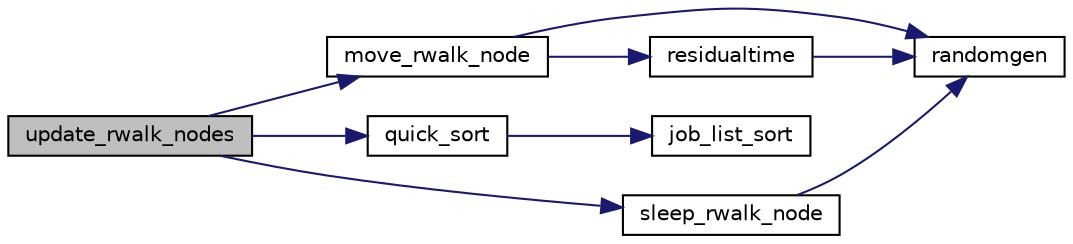 digraph "update_rwalk_nodes"
{
 // LATEX_PDF_SIZE
  edge [fontname="Helvetica",fontsize="10",labelfontname="Helvetica",labelfontsize="10"];
  node [fontname="Helvetica",fontsize="10",shape=record];
  rankdir="LR";
  Node1 [label="update_rwalk_nodes",height=0.2,width=0.4,color="black", fillcolor="grey75", style="filled", fontcolor="black",tooltip="Update the positions of the nodes. After comparing the current time to the first job_time,..."];
  Node1 -> Node2 [color="midnightblue",fontsize="10",style="solid",fontname="Helvetica"];
  Node2 [label="move_rwalk_node",height=0.2,width=0.4,color="black", fillcolor="white", style="filled",URL="$rwalk_8c.html#a0fbd9dffcf6195e00816fc20ffc778af",tooltip=" "];
  Node2 -> Node3 [color="midnightblue",fontsize="10",style="solid",fontname="Helvetica"];
  Node3 [label="randomgen",height=0.2,width=0.4,color="black", fillcolor="white", style="filled",URL="$UTIL_2OMG_2common_8c.html#a6d8e13ea7c41864e3ebaa15dd141c745",tooltip=" "];
  Node2 -> Node4 [color="midnightblue",fontsize="10",style="solid",fontname="Helvetica"];
  Node4 [label="residualtime",height=0.2,width=0.4,color="black", fillcolor="white", style="filled",URL="$rwalk_8c.html#aadfb97b2734222aed1e679dfc924f73e",tooltip=" "];
  Node4 -> Node3 [color="midnightblue",fontsize="10",style="solid",fontname="Helvetica"];
  Node1 -> Node5 [color="midnightblue",fontsize="10",style="solid",fontname="Helvetica"];
  Node5 [label="quick_sort",height=0.2,width=0.4,color="black", fillcolor="white", style="filled",URL="$UTIL_2OMG_2defs_8h.html#a1646c650b0cca0c3b082c4b8cbaa4763",tooltip=" "];
  Node5 -> Node6 [color="midnightblue",fontsize="10",style="solid",fontname="Helvetica"];
  Node6 [label="job_list_sort",height=0.2,width=0.4,color="black", fillcolor="white", style="filled",URL="$job_8c.html#a9ce48ebe6bc077394287212e3ce67245",tooltip=" "];
  Node1 -> Node7 [color="midnightblue",fontsize="10",style="solid",fontname="Helvetica"];
  Node7 [label="sleep_rwalk_node",height=0.2,width=0.4,color="black", fillcolor="white", style="filled",URL="$rwalk_8c.html#ac31ccf5188b1ac4e596f7630c2983f28",tooltip=" "];
  Node7 -> Node3 [color="midnightblue",fontsize="10",style="solid",fontname="Helvetica"];
}
